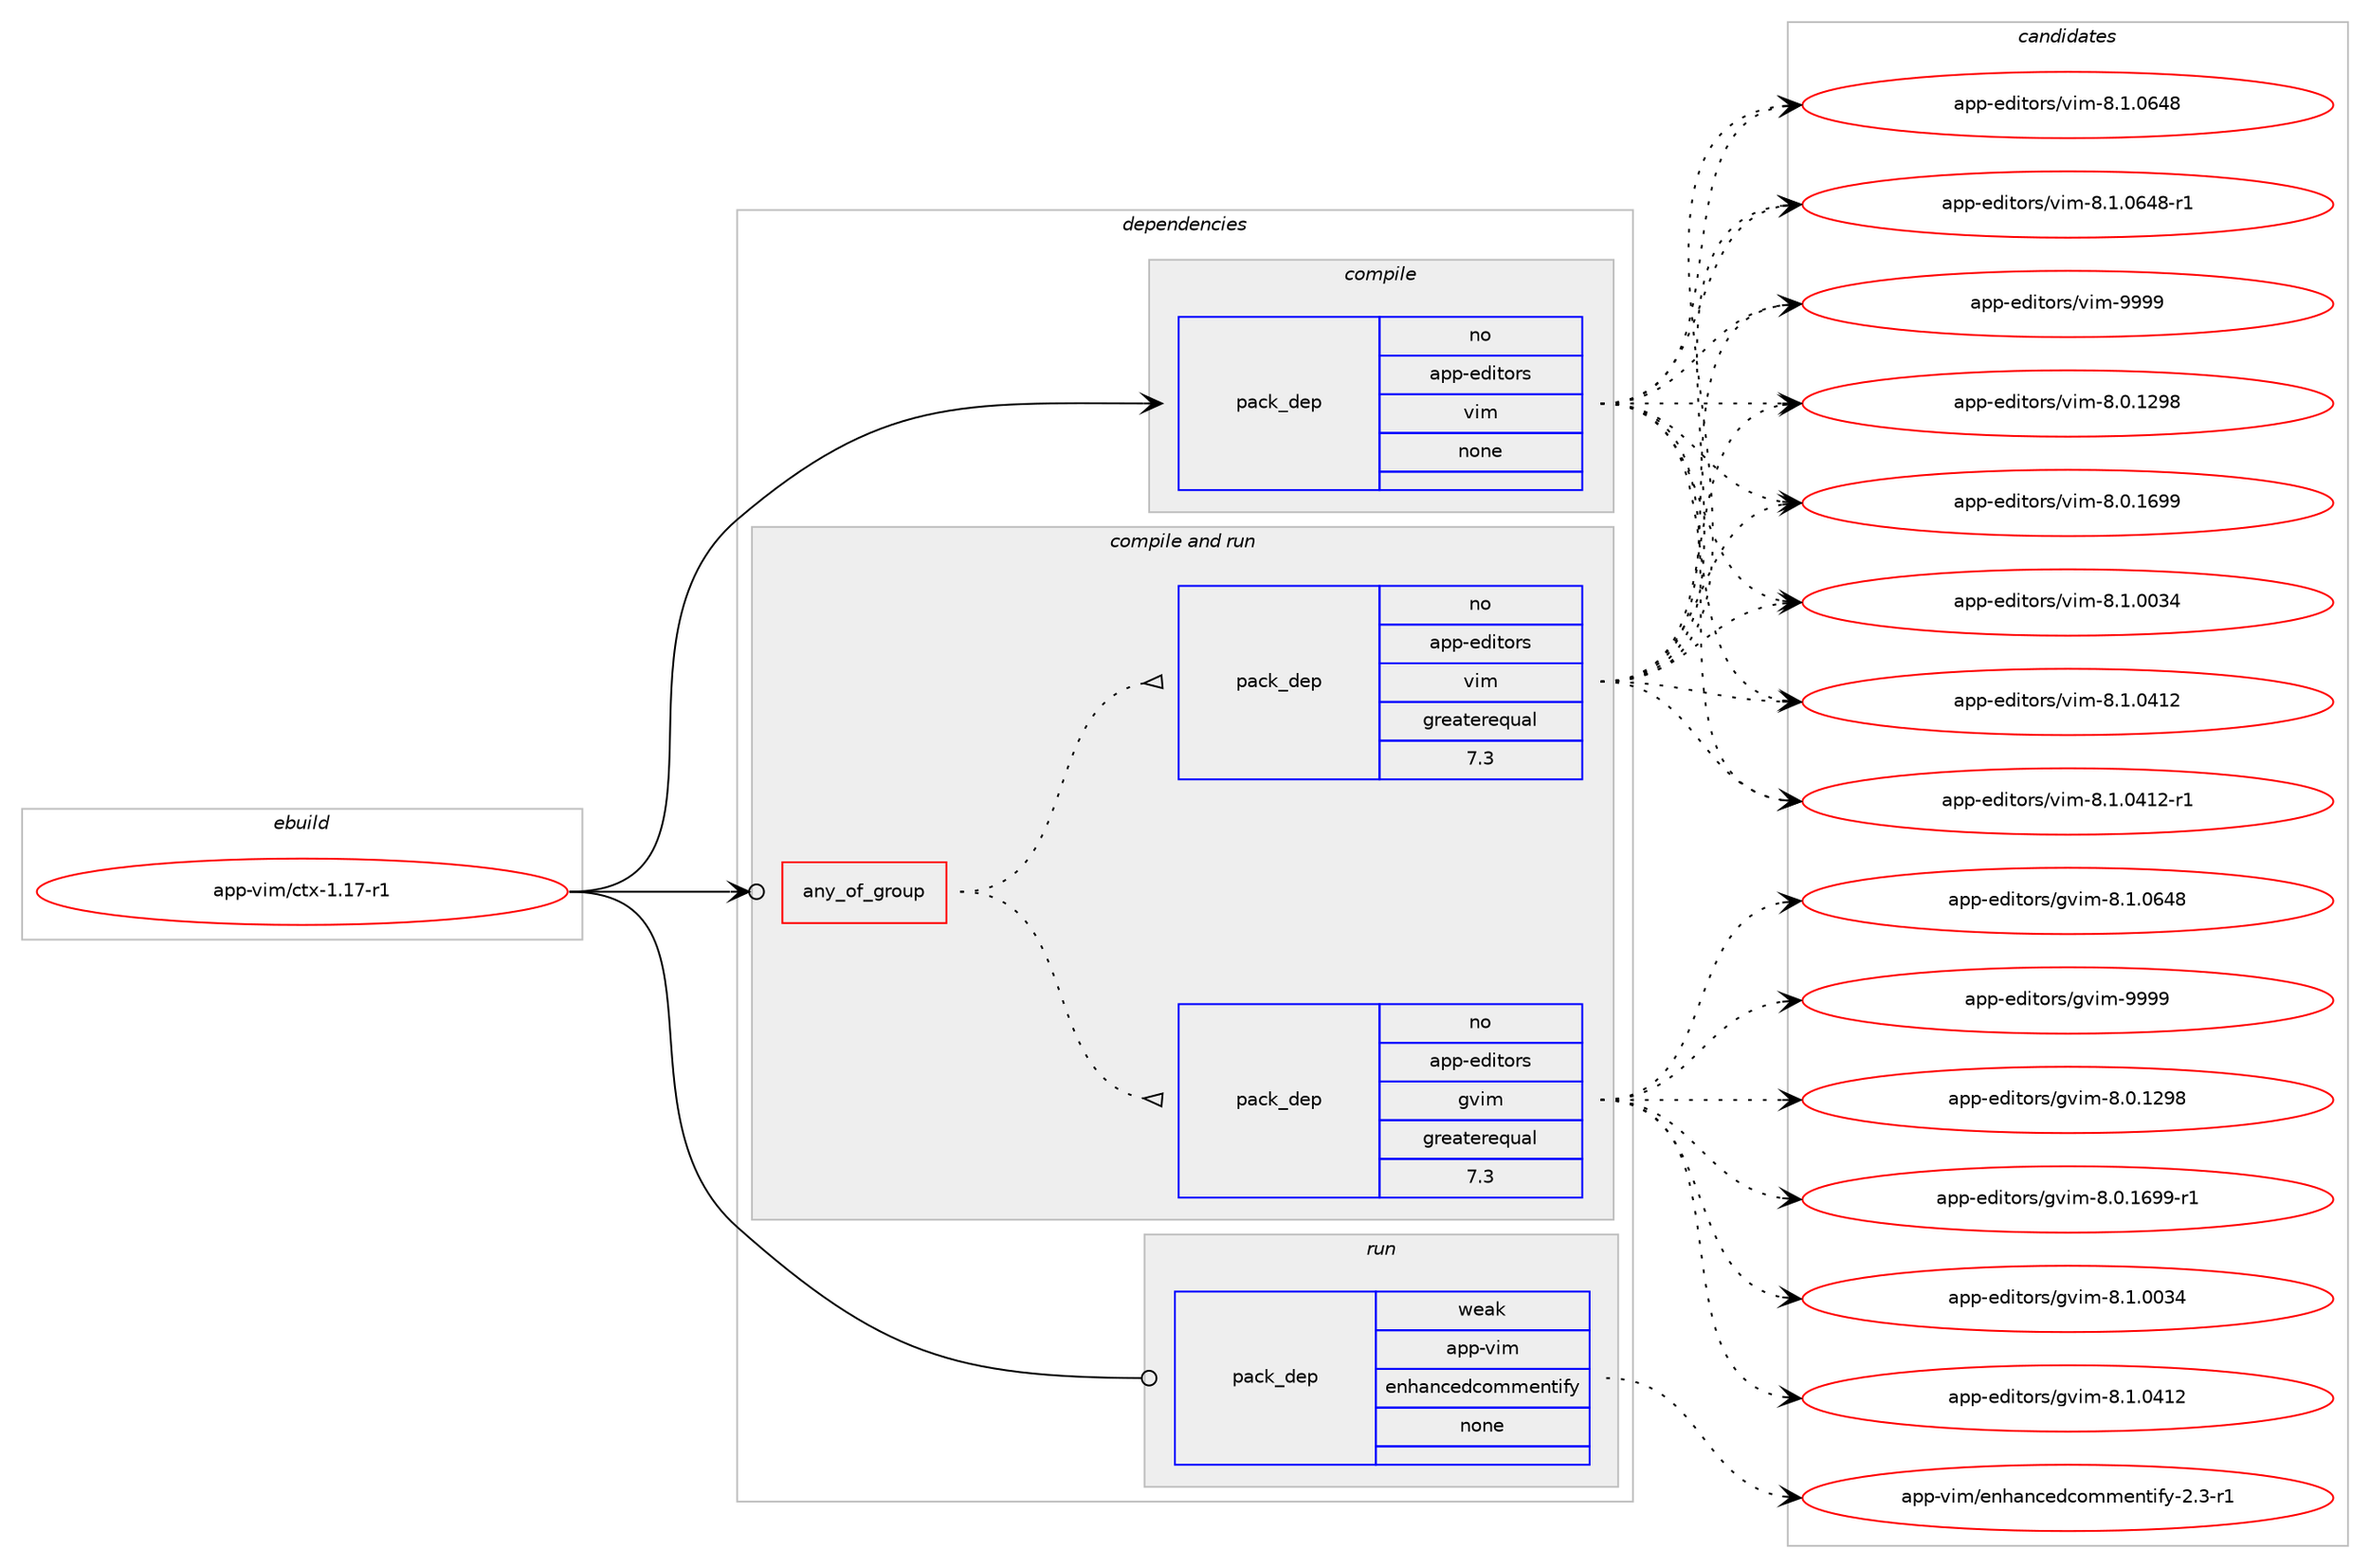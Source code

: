 digraph prolog {

# *************
# Graph options
# *************

newrank=true;
concentrate=true;
compound=true;
graph [rankdir=LR,fontname=Helvetica,fontsize=10,ranksep=1.5];#, ranksep=2.5, nodesep=0.2];
edge  [arrowhead=vee];
node  [fontname=Helvetica,fontsize=10];

# **********
# The ebuild
# **********

subgraph cluster_leftcol {
color=gray;
rank=same;
label=<<i>ebuild</i>>;
id [label="app-vim/ctx-1.17-r1", color=red, width=4, href="../app-vim/ctx-1.17-r1.svg"];
}

# ****************
# The dependencies
# ****************

subgraph cluster_midcol {
color=gray;
label=<<i>dependencies</i>>;
subgraph cluster_compile {
fillcolor="#eeeeee";
style=filled;
label=<<i>compile</i>>;
subgraph pack937044 {
dependency1314054 [label=<<TABLE BORDER="0" CELLBORDER="1" CELLSPACING="0" CELLPADDING="4" WIDTH="220"><TR><TD ROWSPAN="6" CELLPADDING="30">pack_dep</TD></TR><TR><TD WIDTH="110">no</TD></TR><TR><TD>app-editors</TD></TR><TR><TD>vim</TD></TR><TR><TD>none</TD></TR><TR><TD></TD></TR></TABLE>>, shape=none, color=blue];
}
id:e -> dependency1314054:w [weight=20,style="solid",arrowhead="vee"];
}
subgraph cluster_compileandrun {
fillcolor="#eeeeee";
style=filled;
label=<<i>compile and run</i>>;
subgraph any20083 {
dependency1314055 [label=<<TABLE BORDER="0" CELLBORDER="1" CELLSPACING="0" CELLPADDING="4"><TR><TD CELLPADDING="10">any_of_group</TD></TR></TABLE>>, shape=none, color=red];subgraph pack937045 {
dependency1314056 [label=<<TABLE BORDER="0" CELLBORDER="1" CELLSPACING="0" CELLPADDING="4" WIDTH="220"><TR><TD ROWSPAN="6" CELLPADDING="30">pack_dep</TD></TR><TR><TD WIDTH="110">no</TD></TR><TR><TD>app-editors</TD></TR><TR><TD>vim</TD></TR><TR><TD>greaterequal</TD></TR><TR><TD>7.3</TD></TR></TABLE>>, shape=none, color=blue];
}
dependency1314055:e -> dependency1314056:w [weight=20,style="dotted",arrowhead="oinv"];
subgraph pack937046 {
dependency1314057 [label=<<TABLE BORDER="0" CELLBORDER="1" CELLSPACING="0" CELLPADDING="4" WIDTH="220"><TR><TD ROWSPAN="6" CELLPADDING="30">pack_dep</TD></TR><TR><TD WIDTH="110">no</TD></TR><TR><TD>app-editors</TD></TR><TR><TD>gvim</TD></TR><TR><TD>greaterequal</TD></TR><TR><TD>7.3</TD></TR></TABLE>>, shape=none, color=blue];
}
dependency1314055:e -> dependency1314057:w [weight=20,style="dotted",arrowhead="oinv"];
}
id:e -> dependency1314055:w [weight=20,style="solid",arrowhead="odotvee"];
}
subgraph cluster_run {
fillcolor="#eeeeee";
style=filled;
label=<<i>run</i>>;
subgraph pack937047 {
dependency1314058 [label=<<TABLE BORDER="0" CELLBORDER="1" CELLSPACING="0" CELLPADDING="4" WIDTH="220"><TR><TD ROWSPAN="6" CELLPADDING="30">pack_dep</TD></TR><TR><TD WIDTH="110">weak</TD></TR><TR><TD>app-vim</TD></TR><TR><TD>enhancedcommentify</TD></TR><TR><TD>none</TD></TR><TR><TD></TD></TR></TABLE>>, shape=none, color=blue];
}
id:e -> dependency1314058:w [weight=20,style="solid",arrowhead="odot"];
}
}

# **************
# The candidates
# **************

subgraph cluster_choices {
rank=same;
color=gray;
label=<<i>candidates</i>>;

subgraph choice937044 {
color=black;
nodesep=1;
choice971121124510110010511611111411547118105109455646484649505756 [label="app-editors/vim-8.0.1298", color=red, width=4,href="../app-editors/vim-8.0.1298.svg"];
choice971121124510110010511611111411547118105109455646484649545757 [label="app-editors/vim-8.0.1699", color=red, width=4,href="../app-editors/vim-8.0.1699.svg"];
choice971121124510110010511611111411547118105109455646494648485152 [label="app-editors/vim-8.1.0034", color=red, width=4,href="../app-editors/vim-8.1.0034.svg"];
choice971121124510110010511611111411547118105109455646494648524950 [label="app-editors/vim-8.1.0412", color=red, width=4,href="../app-editors/vim-8.1.0412.svg"];
choice9711211245101100105116111114115471181051094556464946485249504511449 [label="app-editors/vim-8.1.0412-r1", color=red, width=4,href="../app-editors/vim-8.1.0412-r1.svg"];
choice971121124510110010511611111411547118105109455646494648545256 [label="app-editors/vim-8.1.0648", color=red, width=4,href="../app-editors/vim-8.1.0648.svg"];
choice9711211245101100105116111114115471181051094556464946485452564511449 [label="app-editors/vim-8.1.0648-r1", color=red, width=4,href="../app-editors/vim-8.1.0648-r1.svg"];
choice9711211245101100105116111114115471181051094557575757 [label="app-editors/vim-9999", color=red, width=4,href="../app-editors/vim-9999.svg"];
dependency1314054:e -> choice971121124510110010511611111411547118105109455646484649505756:w [style=dotted,weight="100"];
dependency1314054:e -> choice971121124510110010511611111411547118105109455646484649545757:w [style=dotted,weight="100"];
dependency1314054:e -> choice971121124510110010511611111411547118105109455646494648485152:w [style=dotted,weight="100"];
dependency1314054:e -> choice971121124510110010511611111411547118105109455646494648524950:w [style=dotted,weight="100"];
dependency1314054:e -> choice9711211245101100105116111114115471181051094556464946485249504511449:w [style=dotted,weight="100"];
dependency1314054:e -> choice971121124510110010511611111411547118105109455646494648545256:w [style=dotted,weight="100"];
dependency1314054:e -> choice9711211245101100105116111114115471181051094556464946485452564511449:w [style=dotted,weight="100"];
dependency1314054:e -> choice9711211245101100105116111114115471181051094557575757:w [style=dotted,weight="100"];
}
subgraph choice937045 {
color=black;
nodesep=1;
choice971121124510110010511611111411547118105109455646484649505756 [label="app-editors/vim-8.0.1298", color=red, width=4,href="../app-editors/vim-8.0.1298.svg"];
choice971121124510110010511611111411547118105109455646484649545757 [label="app-editors/vim-8.0.1699", color=red, width=4,href="../app-editors/vim-8.0.1699.svg"];
choice971121124510110010511611111411547118105109455646494648485152 [label="app-editors/vim-8.1.0034", color=red, width=4,href="../app-editors/vim-8.1.0034.svg"];
choice971121124510110010511611111411547118105109455646494648524950 [label="app-editors/vim-8.1.0412", color=red, width=4,href="../app-editors/vim-8.1.0412.svg"];
choice9711211245101100105116111114115471181051094556464946485249504511449 [label="app-editors/vim-8.1.0412-r1", color=red, width=4,href="../app-editors/vim-8.1.0412-r1.svg"];
choice971121124510110010511611111411547118105109455646494648545256 [label="app-editors/vim-8.1.0648", color=red, width=4,href="../app-editors/vim-8.1.0648.svg"];
choice9711211245101100105116111114115471181051094556464946485452564511449 [label="app-editors/vim-8.1.0648-r1", color=red, width=4,href="../app-editors/vim-8.1.0648-r1.svg"];
choice9711211245101100105116111114115471181051094557575757 [label="app-editors/vim-9999", color=red, width=4,href="../app-editors/vim-9999.svg"];
dependency1314056:e -> choice971121124510110010511611111411547118105109455646484649505756:w [style=dotted,weight="100"];
dependency1314056:e -> choice971121124510110010511611111411547118105109455646484649545757:w [style=dotted,weight="100"];
dependency1314056:e -> choice971121124510110010511611111411547118105109455646494648485152:w [style=dotted,weight="100"];
dependency1314056:e -> choice971121124510110010511611111411547118105109455646494648524950:w [style=dotted,weight="100"];
dependency1314056:e -> choice9711211245101100105116111114115471181051094556464946485249504511449:w [style=dotted,weight="100"];
dependency1314056:e -> choice971121124510110010511611111411547118105109455646494648545256:w [style=dotted,weight="100"];
dependency1314056:e -> choice9711211245101100105116111114115471181051094556464946485452564511449:w [style=dotted,weight="100"];
dependency1314056:e -> choice9711211245101100105116111114115471181051094557575757:w [style=dotted,weight="100"];
}
subgraph choice937046 {
color=black;
nodesep=1;
choice971121124510110010511611111411547103118105109455646484649505756 [label="app-editors/gvim-8.0.1298", color=red, width=4,href="../app-editors/gvim-8.0.1298.svg"];
choice9711211245101100105116111114115471031181051094556464846495457574511449 [label="app-editors/gvim-8.0.1699-r1", color=red, width=4,href="../app-editors/gvim-8.0.1699-r1.svg"];
choice971121124510110010511611111411547103118105109455646494648485152 [label="app-editors/gvim-8.1.0034", color=red, width=4,href="../app-editors/gvim-8.1.0034.svg"];
choice971121124510110010511611111411547103118105109455646494648524950 [label="app-editors/gvim-8.1.0412", color=red, width=4,href="../app-editors/gvim-8.1.0412.svg"];
choice971121124510110010511611111411547103118105109455646494648545256 [label="app-editors/gvim-8.1.0648", color=red, width=4,href="../app-editors/gvim-8.1.0648.svg"];
choice9711211245101100105116111114115471031181051094557575757 [label="app-editors/gvim-9999", color=red, width=4,href="../app-editors/gvim-9999.svg"];
dependency1314057:e -> choice971121124510110010511611111411547103118105109455646484649505756:w [style=dotted,weight="100"];
dependency1314057:e -> choice9711211245101100105116111114115471031181051094556464846495457574511449:w [style=dotted,weight="100"];
dependency1314057:e -> choice971121124510110010511611111411547103118105109455646494648485152:w [style=dotted,weight="100"];
dependency1314057:e -> choice971121124510110010511611111411547103118105109455646494648524950:w [style=dotted,weight="100"];
dependency1314057:e -> choice971121124510110010511611111411547103118105109455646494648545256:w [style=dotted,weight="100"];
dependency1314057:e -> choice9711211245101100105116111114115471031181051094557575757:w [style=dotted,weight="100"];
}
subgraph choice937047 {
color=black;
nodesep=1;
choice971121124511810510947101110104971109910110099111109109101110116105102121455046514511449 [label="app-vim/enhancedcommentify-2.3-r1", color=red, width=4,href="../app-vim/enhancedcommentify-2.3-r1.svg"];
dependency1314058:e -> choice971121124511810510947101110104971109910110099111109109101110116105102121455046514511449:w [style=dotted,weight="100"];
}
}

}
